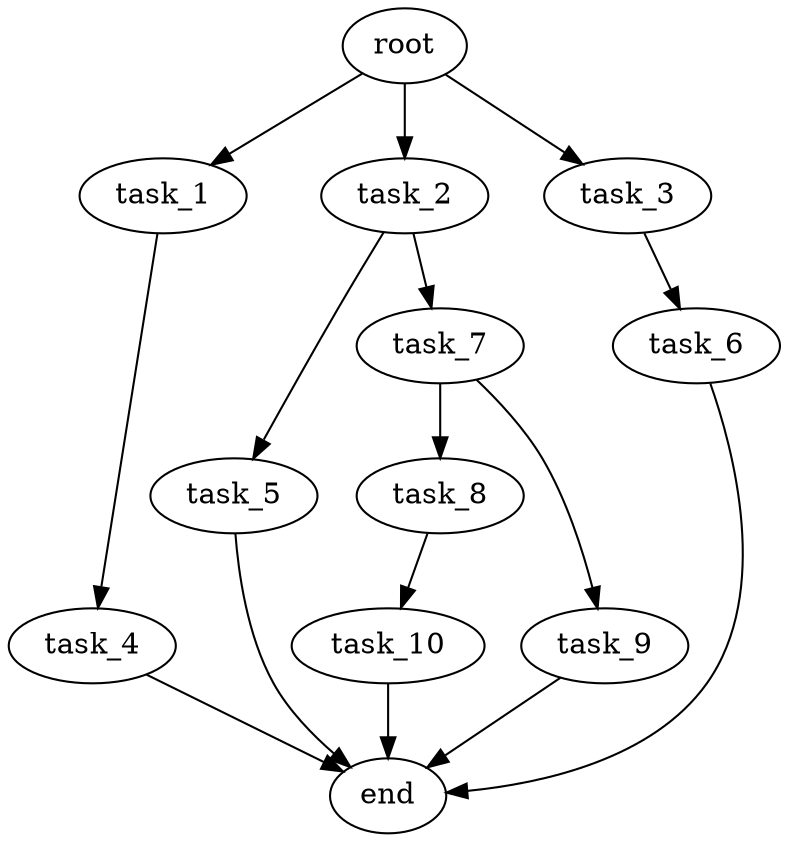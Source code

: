 digraph G {
  root [size="0.000000e+00"];
  task_1 [size="4.224598e+09"];
  task_2 [size="2.792666e+09"];
  task_3 [size="2.505566e+09"];
  task_4 [size="9.233423e+09"];
  task_5 [size="4.436876e+09"];
  task_6 [size="8.614878e+09"];
  task_7 [size="5.507750e+09"];
  task_8 [size="5.153774e+08"];
  task_9 [size="9.992832e+09"];
  task_10 [size="8.361916e+09"];
  end [size="0.000000e+00"];

  root -> task_1 [size="1.000000e-12"];
  root -> task_2 [size="1.000000e-12"];
  root -> task_3 [size="1.000000e-12"];
  task_1 -> task_4 [size="9.233423e+08"];
  task_2 -> task_5 [size="4.436876e+08"];
  task_2 -> task_7 [size="5.507750e+08"];
  task_3 -> task_6 [size="8.614878e+08"];
  task_4 -> end [size="1.000000e-12"];
  task_5 -> end [size="1.000000e-12"];
  task_6 -> end [size="1.000000e-12"];
  task_7 -> task_8 [size="5.153774e+07"];
  task_7 -> task_9 [size="9.992832e+08"];
  task_8 -> task_10 [size="8.361916e+08"];
  task_9 -> end [size="1.000000e-12"];
  task_10 -> end [size="1.000000e-12"];
}
